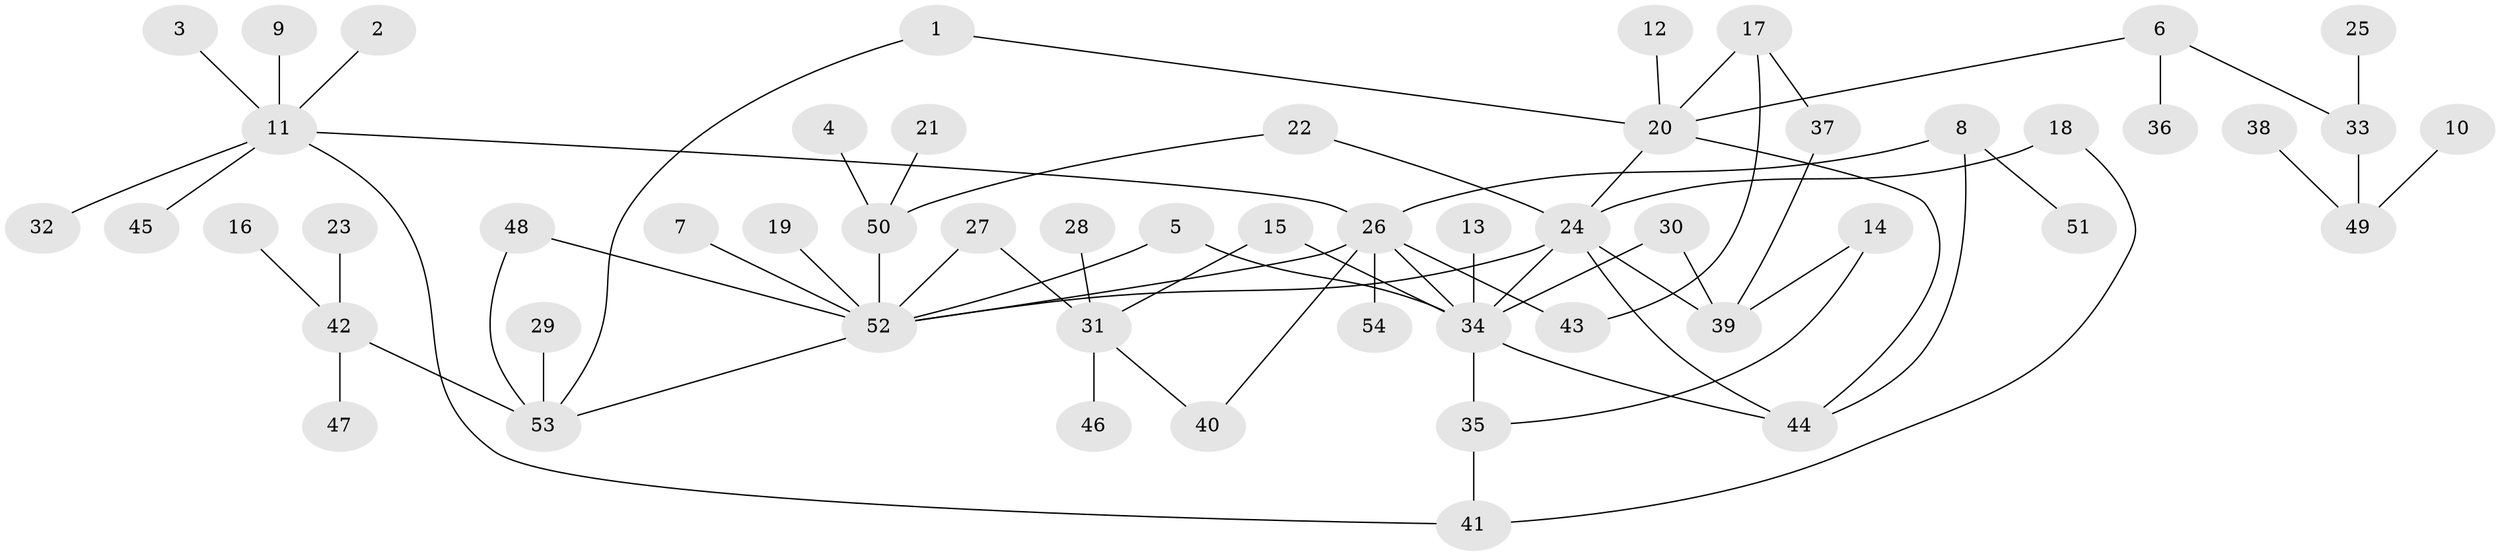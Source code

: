 // original degree distribution, {11: 0.009259259259259259, 4: 0.07407407407407407, 9: 0.018518518518518517, 3: 0.10185185185185185, 7: 0.018518518518518517, 2: 0.1388888888888889, 12: 0.009259259259259259, 5: 0.05555555555555555, 1: 0.5555555555555556, 6: 0.009259259259259259, 8: 0.009259259259259259}
// Generated by graph-tools (version 1.1) at 2025/01/03/09/25 03:01:42]
// undirected, 54 vertices, 69 edges
graph export_dot {
graph [start="1"]
  node [color=gray90,style=filled];
  1;
  2;
  3;
  4;
  5;
  6;
  7;
  8;
  9;
  10;
  11;
  12;
  13;
  14;
  15;
  16;
  17;
  18;
  19;
  20;
  21;
  22;
  23;
  24;
  25;
  26;
  27;
  28;
  29;
  30;
  31;
  32;
  33;
  34;
  35;
  36;
  37;
  38;
  39;
  40;
  41;
  42;
  43;
  44;
  45;
  46;
  47;
  48;
  49;
  50;
  51;
  52;
  53;
  54;
  1 -- 20 [weight=1.0];
  1 -- 53 [weight=1.0];
  2 -- 11 [weight=1.0];
  3 -- 11 [weight=1.0];
  4 -- 50 [weight=1.0];
  5 -- 34 [weight=1.0];
  5 -- 52 [weight=1.0];
  6 -- 20 [weight=1.0];
  6 -- 33 [weight=1.0];
  6 -- 36 [weight=1.0];
  7 -- 52 [weight=1.0];
  8 -- 26 [weight=1.0];
  8 -- 44 [weight=1.0];
  8 -- 51 [weight=1.0];
  9 -- 11 [weight=1.0];
  10 -- 49 [weight=1.0];
  11 -- 26 [weight=1.0];
  11 -- 32 [weight=1.0];
  11 -- 41 [weight=1.0];
  11 -- 45 [weight=1.0];
  12 -- 20 [weight=1.0];
  13 -- 34 [weight=1.0];
  14 -- 35 [weight=1.0];
  14 -- 39 [weight=1.0];
  15 -- 31 [weight=1.0];
  15 -- 34 [weight=1.0];
  16 -- 42 [weight=1.0];
  17 -- 20 [weight=1.0];
  17 -- 37 [weight=1.0];
  17 -- 43 [weight=1.0];
  18 -- 24 [weight=1.0];
  18 -- 41 [weight=1.0];
  19 -- 52 [weight=1.0];
  20 -- 24 [weight=1.0];
  20 -- 44 [weight=1.0];
  21 -- 50 [weight=1.0];
  22 -- 24 [weight=1.0];
  22 -- 50 [weight=1.0];
  23 -- 42 [weight=1.0];
  24 -- 34 [weight=1.0];
  24 -- 39 [weight=1.0];
  24 -- 44 [weight=1.0];
  24 -- 52 [weight=1.0];
  25 -- 33 [weight=1.0];
  26 -- 34 [weight=1.0];
  26 -- 40 [weight=1.0];
  26 -- 43 [weight=1.0];
  26 -- 52 [weight=1.0];
  26 -- 54 [weight=1.0];
  27 -- 31 [weight=1.0];
  27 -- 52 [weight=1.0];
  28 -- 31 [weight=1.0];
  29 -- 53 [weight=1.0];
  30 -- 34 [weight=1.0];
  30 -- 39 [weight=2.0];
  31 -- 40 [weight=1.0];
  31 -- 46 [weight=1.0];
  33 -- 49 [weight=2.0];
  34 -- 35 [weight=2.0];
  34 -- 44 [weight=1.0];
  35 -- 41 [weight=1.0];
  37 -- 39 [weight=1.0];
  38 -- 49 [weight=1.0];
  42 -- 47 [weight=1.0];
  42 -- 53 [weight=1.0];
  48 -- 52 [weight=1.0];
  48 -- 53 [weight=1.0];
  50 -- 52 [weight=1.0];
  52 -- 53 [weight=1.0];
}
